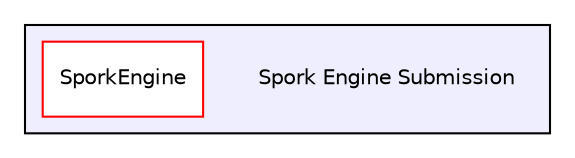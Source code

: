 digraph "W:/Uni/SPORK/WORKING SPORK/Assignment/Spork Engine Submission" {
  compound=true
  node [ fontsize="10", fontname="Helvetica"];
  edge [ labelfontsize="10", labelfontname="Helvetica"];
  subgraph clusterdir_3ab4906e5c06276dc17b24173ecad037 {
    graph [ bgcolor="#eeeeff", pencolor="black", label="" URL="dir_3ab4906e5c06276dc17b24173ecad037.html"];
    dir_3ab4906e5c06276dc17b24173ecad037 [shape=plaintext label="Spork Engine Submission"];
    dir_52cc2781a88813a131373793786956d2 [shape=box label="SporkEngine" color="red" fillcolor="white" style="filled" URL="dir_52cc2781a88813a131373793786956d2.html"];
  }
}
